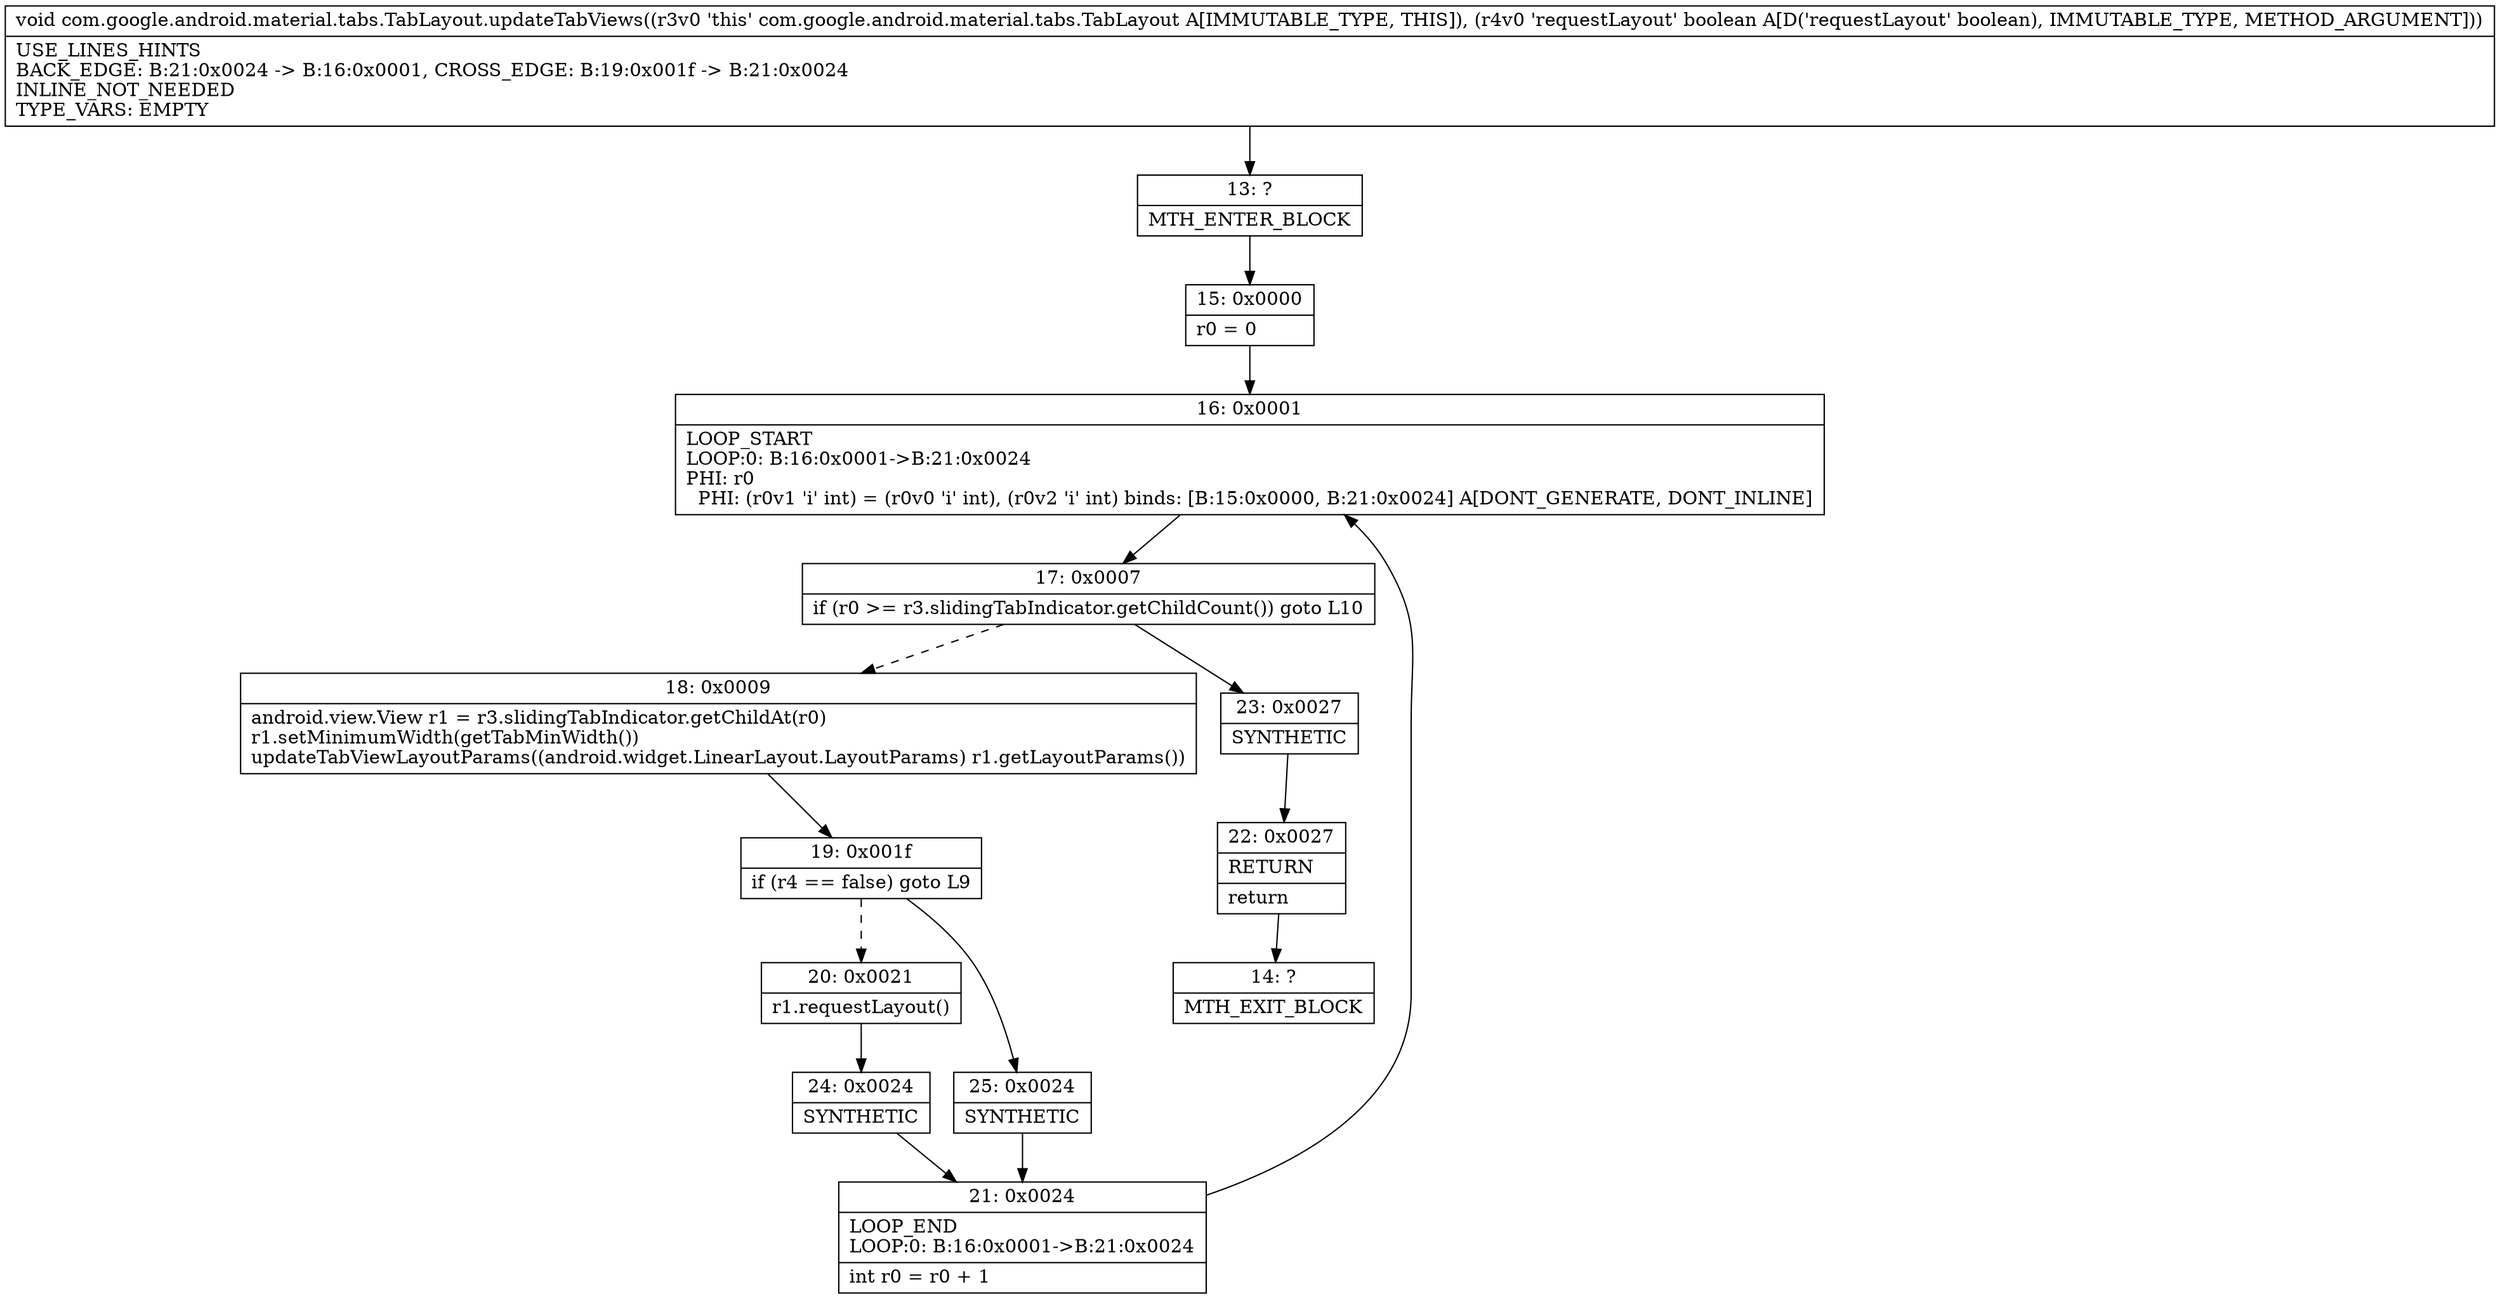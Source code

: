 digraph "CFG forcom.google.android.material.tabs.TabLayout.updateTabViews(Z)V" {
Node_13 [shape=record,label="{13\:\ ?|MTH_ENTER_BLOCK\l}"];
Node_15 [shape=record,label="{15\:\ 0x0000|r0 = 0\l}"];
Node_16 [shape=record,label="{16\:\ 0x0001|LOOP_START\lLOOP:0: B:16:0x0001\-\>B:21:0x0024\lPHI: r0 \l  PHI: (r0v1 'i' int) = (r0v0 'i' int), (r0v2 'i' int) binds: [B:15:0x0000, B:21:0x0024] A[DONT_GENERATE, DONT_INLINE]\l}"];
Node_17 [shape=record,label="{17\:\ 0x0007|if (r0 \>= r3.slidingTabIndicator.getChildCount()) goto L10\l}"];
Node_18 [shape=record,label="{18\:\ 0x0009|android.view.View r1 = r3.slidingTabIndicator.getChildAt(r0)\lr1.setMinimumWidth(getTabMinWidth())\lupdateTabViewLayoutParams((android.widget.LinearLayout.LayoutParams) r1.getLayoutParams())\l}"];
Node_19 [shape=record,label="{19\:\ 0x001f|if (r4 == false) goto L9\l}"];
Node_20 [shape=record,label="{20\:\ 0x0021|r1.requestLayout()\l}"];
Node_24 [shape=record,label="{24\:\ 0x0024|SYNTHETIC\l}"];
Node_21 [shape=record,label="{21\:\ 0x0024|LOOP_END\lLOOP:0: B:16:0x0001\-\>B:21:0x0024\l|int r0 = r0 + 1\l}"];
Node_25 [shape=record,label="{25\:\ 0x0024|SYNTHETIC\l}"];
Node_23 [shape=record,label="{23\:\ 0x0027|SYNTHETIC\l}"];
Node_22 [shape=record,label="{22\:\ 0x0027|RETURN\l|return\l}"];
Node_14 [shape=record,label="{14\:\ ?|MTH_EXIT_BLOCK\l}"];
MethodNode[shape=record,label="{void com.google.android.material.tabs.TabLayout.updateTabViews((r3v0 'this' com.google.android.material.tabs.TabLayout A[IMMUTABLE_TYPE, THIS]), (r4v0 'requestLayout' boolean A[D('requestLayout' boolean), IMMUTABLE_TYPE, METHOD_ARGUMENT]))  | USE_LINES_HINTS\lBACK_EDGE: B:21:0x0024 \-\> B:16:0x0001, CROSS_EDGE: B:19:0x001f \-\> B:21:0x0024\lINLINE_NOT_NEEDED\lTYPE_VARS: EMPTY\l}"];
MethodNode -> Node_13;Node_13 -> Node_15;
Node_15 -> Node_16;
Node_16 -> Node_17;
Node_17 -> Node_18[style=dashed];
Node_17 -> Node_23;
Node_18 -> Node_19;
Node_19 -> Node_20[style=dashed];
Node_19 -> Node_25;
Node_20 -> Node_24;
Node_24 -> Node_21;
Node_21 -> Node_16;
Node_25 -> Node_21;
Node_23 -> Node_22;
Node_22 -> Node_14;
}

